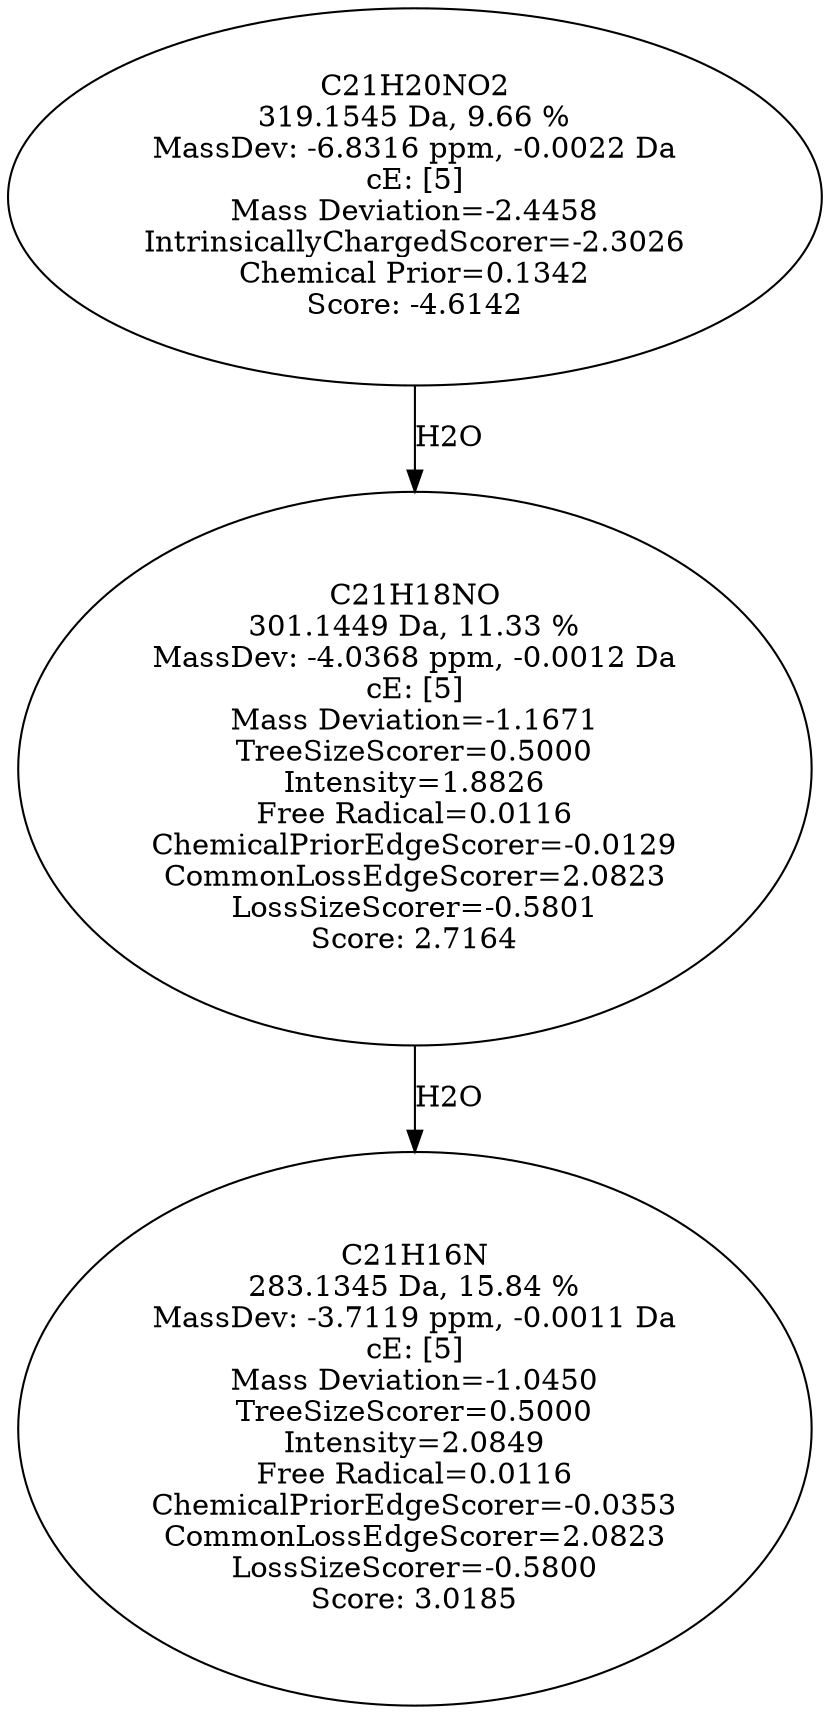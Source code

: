 strict digraph {
v1 [label="C21H16N\n283.1345 Da, 15.84 %\nMassDev: -3.7119 ppm, -0.0011 Da\ncE: [5]\nMass Deviation=-1.0450\nTreeSizeScorer=0.5000\nIntensity=2.0849\nFree Radical=0.0116\nChemicalPriorEdgeScorer=-0.0353\nCommonLossEdgeScorer=2.0823\nLossSizeScorer=-0.5800\nScore: 3.0185"];
v2 [label="C21H18NO\n301.1449 Da, 11.33 %\nMassDev: -4.0368 ppm, -0.0012 Da\ncE: [5]\nMass Deviation=-1.1671\nTreeSizeScorer=0.5000\nIntensity=1.8826\nFree Radical=0.0116\nChemicalPriorEdgeScorer=-0.0129\nCommonLossEdgeScorer=2.0823\nLossSizeScorer=-0.5801\nScore: 2.7164"];
v3 [label="C21H20NO2\n319.1545 Da, 9.66 %\nMassDev: -6.8316 ppm, -0.0022 Da\ncE: [5]\nMass Deviation=-2.4458\nIntrinsicallyChargedScorer=-2.3026\nChemical Prior=0.1342\nScore: -4.6142"];
v2 -> v1 [label="H2O"];
v3 -> v2 [label="H2O"];
}